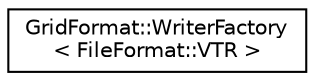 digraph "Graphical Class Hierarchy"
{
 // LATEX_PDF_SIZE
  edge [fontname="Helvetica",fontsize="10",labelfontname="Helvetica",labelfontsize="10"];
  node [fontname="Helvetica",fontsize="10",shape=record];
  rankdir="LR";
  Node0 [label="GridFormat::WriterFactory\l\< FileFormat::VTR \>",height=0.2,width=0.4,color="black", fillcolor="white", style="filled",URL="$structGridFormat_1_1WriterFactory_3_01FileFormat_1_1VTR_01_4.html",tooltip="Specialization of the WriterFactory for the .vtr format."];
}
